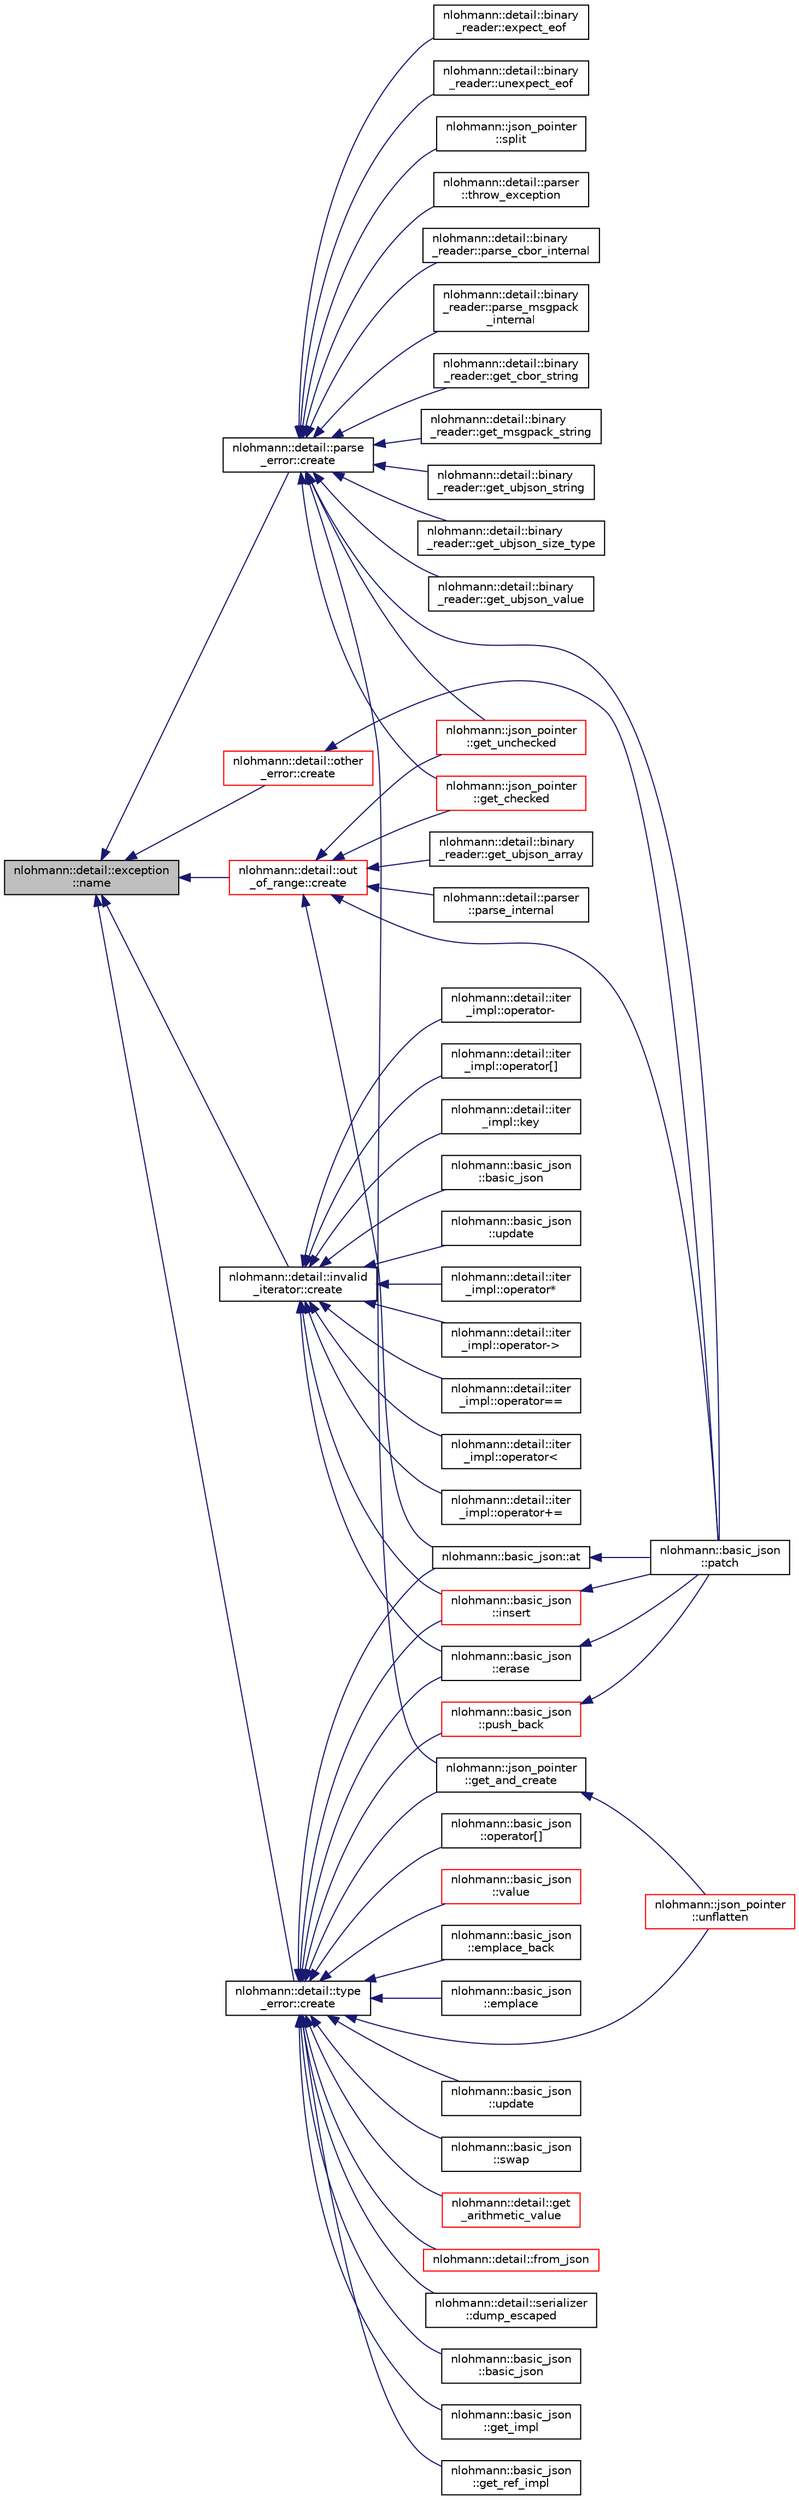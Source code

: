 digraph "nlohmann::detail::exception::name"
{
 // INTERACTIVE_SVG=YES
  edge [fontname="Helvetica",fontsize="10",labelfontname="Helvetica",labelfontsize="10"];
  node [fontname="Helvetica",fontsize="10",shape=record];
  rankdir="LR";
  Node3 [label="nlohmann::detail::exception\l::name",height=0.2,width=0.4,color="black", fillcolor="grey75", style="filled", fontcolor="black"];
  Node3 -> Node4 [dir="back",color="midnightblue",fontsize="10",style="solid",fontname="Helvetica"];
  Node4 [label="nlohmann::detail::parse\l_error::create",height=0.2,width=0.4,color="black", fillcolor="white", style="filled",URL="$classnlohmann_1_1detail_1_1parse__error.html#a9fd60ad6bce80fd99686ad332faefd37",tooltip="create a parse error exception "];
  Node4 -> Node5 [dir="back",color="midnightblue",fontsize="10",style="solid",fontname="Helvetica"];
  Node5 [label="nlohmann::detail::parser\l::throw_exception",height=0.2,width=0.4,color="black", fillcolor="white", style="filled",URL="$classnlohmann_1_1detail_1_1parser.html#a9ff5745f2ba313e795d6568bae6dddb8"];
  Node4 -> Node6 [dir="back",color="midnightblue",fontsize="10",style="solid",fontname="Helvetica"];
  Node6 [label="nlohmann::detail::binary\l_reader::parse_cbor_internal",height=0.2,width=0.4,color="black", fillcolor="white", style="filled",URL="$classnlohmann_1_1detail_1_1binary__reader.html#a0d919ee892fbbeedb27ff95c4e4010e1"];
  Node4 -> Node7 [dir="back",color="midnightblue",fontsize="10",style="solid",fontname="Helvetica"];
  Node7 [label="nlohmann::detail::binary\l_reader::parse_msgpack\l_internal",height=0.2,width=0.4,color="black", fillcolor="white", style="filled",URL="$classnlohmann_1_1detail_1_1binary__reader.html#ac6dc6270ddddd0aac65fe6cab53d7cc2"];
  Node4 -> Node8 [dir="back",color="midnightblue",fontsize="10",style="solid",fontname="Helvetica"];
  Node8 [label="nlohmann::detail::binary\l_reader::get_cbor_string",height=0.2,width=0.4,color="black", fillcolor="white", style="filled",URL="$classnlohmann_1_1detail_1_1binary__reader.html#ac626ec37d1724d9d36d918c6361f8e57",tooltip="reads a CBOR string "];
  Node4 -> Node9 [dir="back",color="midnightblue",fontsize="10",style="solid",fontname="Helvetica"];
  Node9 [label="nlohmann::detail::binary\l_reader::get_msgpack_string",height=0.2,width=0.4,color="black", fillcolor="white", style="filled",URL="$classnlohmann_1_1detail_1_1binary__reader.html#aca08d17b5a8230eb6738628934b3b5a5",tooltip="reads a MessagePack string "];
  Node4 -> Node10 [dir="back",color="midnightblue",fontsize="10",style="solid",fontname="Helvetica"];
  Node10 [label="nlohmann::detail::binary\l_reader::get_ubjson_string",height=0.2,width=0.4,color="black", fillcolor="white", style="filled",URL="$classnlohmann_1_1detail_1_1binary__reader.html#ae4097317b979174cc366b076bb879814",tooltip="reads a UBJSON string "];
  Node4 -> Node11 [dir="back",color="midnightblue",fontsize="10",style="solid",fontname="Helvetica"];
  Node11 [label="nlohmann::detail::binary\l_reader::get_ubjson_size_type",height=0.2,width=0.4,color="black", fillcolor="white", style="filled",URL="$classnlohmann_1_1detail_1_1binary__reader.html#a480aae640bb92a7432c0f758081a2cc7",tooltip="determine the type and size for a container "];
  Node4 -> Node12 [dir="back",color="midnightblue",fontsize="10",style="solid",fontname="Helvetica"];
  Node12 [label="nlohmann::detail::binary\l_reader::get_ubjson_value",height=0.2,width=0.4,color="black", fillcolor="white", style="filled",URL="$classnlohmann_1_1detail_1_1binary__reader.html#ad8507c0dd14bbddc76c7937c0305a15a"];
  Node4 -> Node13 [dir="back",color="midnightblue",fontsize="10",style="solid",fontname="Helvetica"];
  Node13 [label="nlohmann::detail::binary\l_reader::expect_eof",height=0.2,width=0.4,color="black", fillcolor="white", style="filled",URL="$classnlohmann_1_1detail_1_1binary__reader.html#ad0eebfcfd82778a76e1ae72dec49c25f",tooltip="throw if end of input is not reached "];
  Node4 -> Node14 [dir="back",color="midnightblue",fontsize="10",style="solid",fontname="Helvetica"];
  Node14 [label="nlohmann::detail::binary\l_reader::unexpect_eof",height=0.2,width=0.4,color="black", fillcolor="white", style="filled",URL="$classnlohmann_1_1detail_1_1binary__reader.html#a1dfc55484af3a896c376b41cd99f3e15"];
  Node4 -> Node15 [dir="back",color="midnightblue",fontsize="10",style="solid",fontname="Helvetica"];
  Node15 [label="nlohmann::json_pointer\l::get_and_create",height=0.2,width=0.4,color="black", fillcolor="white", style="filled",URL="$classnlohmann_1_1json__pointer.html#a583c726016f440ffe65553935c101ff5",tooltip="create and return a reference to the pointed to value "];
  Node15 -> Node16 [dir="back",color="midnightblue",fontsize="10",style="solid",fontname="Helvetica"];
  Node16 [label="nlohmann::json_pointer\l::unflatten",height=0.2,width=0.4,color="red", fillcolor="white", style="filled",URL="$classnlohmann_1_1json__pointer.html#a920065221e3c81676c3211c100d024a7"];
  Node4 -> Node18 [dir="back",color="midnightblue",fontsize="10",style="solid",fontname="Helvetica"];
  Node18 [label="nlohmann::json_pointer\l::get_unchecked",height=0.2,width=0.4,color="red", fillcolor="white", style="filled",URL="$classnlohmann_1_1json__pointer.html#a577512ee6b7f030e8872b4d29fa5c3e5",tooltip="return a reference to the pointed to value "];
  Node4 -> Node20 [dir="back",color="midnightblue",fontsize="10",style="solid",fontname="Helvetica"];
  Node20 [label="nlohmann::json_pointer\l::get_checked",height=0.2,width=0.4,color="red", fillcolor="white", style="filled",URL="$classnlohmann_1_1json__pointer.html#a366d68a67e40d86676d3bdb52e167294"];
  Node4 -> Node23 [dir="back",color="midnightblue",fontsize="10",style="solid",fontname="Helvetica"];
  Node23 [label="nlohmann::json_pointer\l::split",height=0.2,width=0.4,color="black", fillcolor="white", style="filled",URL="$classnlohmann_1_1json__pointer.html#ae01c32c6a071c2e5198d5dfcce290e50",tooltip="split the string input to reference tokens "];
  Node4 -> Node24 [dir="back",color="midnightblue",fontsize="10",style="solid",fontname="Helvetica"];
  Node24 [label="nlohmann::basic_json\l::patch",height=0.2,width=0.4,color="black", fillcolor="white", style="filled",URL="$classnlohmann_1_1basic__json.html#a81e0c41a4a9dff4df2f6973f7f8b2a83",tooltip="applies a JSON patch "];
  Node3 -> Node25 [dir="back",color="midnightblue",fontsize="10",style="solid",fontname="Helvetica"];
  Node25 [label="nlohmann::detail::invalid\l_iterator::create",height=0.2,width=0.4,color="black", fillcolor="white", style="filled",URL="$classnlohmann_1_1detail_1_1invalid__iterator.html#a4e849260a3caa1b288c7e619130c6c09"];
  Node25 -> Node26 [dir="back",color="midnightblue",fontsize="10",style="solid",fontname="Helvetica"];
  Node26 [label="nlohmann::detail::iter\l_impl::operator*",height=0.2,width=0.4,color="black", fillcolor="white", style="filled",URL="$classnlohmann_1_1detail_1_1iter__impl.html#a5ca57856d9bba54a5fc51cee891de827",tooltip="return a reference to the value pointed to by the iterator "];
  Node25 -> Node27 [dir="back",color="midnightblue",fontsize="10",style="solid",fontname="Helvetica"];
  Node27 [label="nlohmann::detail::iter\l_impl::operator-\>",height=0.2,width=0.4,color="black", fillcolor="white", style="filled",URL="$classnlohmann_1_1detail_1_1iter__impl.html#a6da3d2b34528aff328f3dcb513076dec",tooltip="dereference the iterator "];
  Node25 -> Node28 [dir="back",color="midnightblue",fontsize="10",style="solid",fontname="Helvetica"];
  Node28 [label="nlohmann::detail::iter\l_impl::operator==",height=0.2,width=0.4,color="black", fillcolor="white", style="filled",URL="$classnlohmann_1_1detail_1_1iter__impl.html#a2b592605b63ae7f5401996ffa3b14393",tooltip="comparison: equal "];
  Node25 -> Node29 [dir="back",color="midnightblue",fontsize="10",style="solid",fontname="Helvetica"];
  Node29 [label="nlohmann::detail::iter\l_impl::operator\<",height=0.2,width=0.4,color="black", fillcolor="white", style="filled",URL="$classnlohmann_1_1detail_1_1iter__impl.html#a0d14cd76203e00bdcef6a64a5d055cc7",tooltip="comparison: smaller "];
  Node25 -> Node30 [dir="back",color="midnightblue",fontsize="10",style="solid",fontname="Helvetica"];
  Node30 [label="nlohmann::detail::iter\l_impl::operator+=",height=0.2,width=0.4,color="black", fillcolor="white", style="filled",URL="$classnlohmann_1_1detail_1_1iter__impl.html#a3eef94f9d167046e7f773aeb6b78090c",tooltip="add to iterator "];
  Node25 -> Node31 [dir="back",color="midnightblue",fontsize="10",style="solid",fontname="Helvetica"];
  Node31 [label="nlohmann::detail::iter\l_impl::operator-",height=0.2,width=0.4,color="black", fillcolor="white", style="filled",URL="$classnlohmann_1_1detail_1_1iter__impl.html#a49bf3e708a9c1c88c415011735962d06",tooltip="return difference "];
  Node25 -> Node32 [dir="back",color="midnightblue",fontsize="10",style="solid",fontname="Helvetica"];
  Node32 [label="nlohmann::detail::iter\l_impl::operator[]",height=0.2,width=0.4,color="black", fillcolor="white", style="filled",URL="$classnlohmann_1_1detail_1_1iter__impl.html#ac0b9276f1102ed4b9cd3f5f56287e3ce",tooltip="access to successor "];
  Node25 -> Node33 [dir="back",color="midnightblue",fontsize="10",style="solid",fontname="Helvetica"];
  Node33 [label="nlohmann::detail::iter\l_impl::key",height=0.2,width=0.4,color="black", fillcolor="white", style="filled",URL="$classnlohmann_1_1detail_1_1iter__impl.html#a3a541a223320f6635f2f188ba54f8818",tooltip="return the key of an object iterator "];
  Node25 -> Node34 [dir="back",color="midnightblue",fontsize="10",style="solid",fontname="Helvetica"];
  Node34 [label="nlohmann::basic_json\l::basic_json",height=0.2,width=0.4,color="black", fillcolor="white", style="filled",URL="$classnlohmann_1_1basic__json.html#abe197e9f3184487805cfb5bba6fd5938",tooltip="construct a JSON container given an iterator range "];
  Node25 -> Node35 [dir="back",color="midnightblue",fontsize="10",style="solid",fontname="Helvetica"];
  Node35 [label="nlohmann::basic_json\l::erase",height=0.2,width=0.4,color="black", fillcolor="white", style="filled",URL="$classnlohmann_1_1basic__json.html#a068a16e76be178e83da6a192916923ed",tooltip="remove element given an iterator "];
  Node35 -> Node24 [dir="back",color="midnightblue",fontsize="10",style="solid",fontname="Helvetica"];
  Node25 -> Node36 [dir="back",color="midnightblue",fontsize="10",style="solid",fontname="Helvetica"];
  Node36 [label="nlohmann::basic_json\l::insert",height=0.2,width=0.4,color="red", fillcolor="white", style="filled",URL="$classnlohmann_1_1basic__json.html#a0136728f5db69d4051c77b94307abd6c",tooltip="inserts element "];
  Node36 -> Node24 [dir="back",color="midnightblue",fontsize="10",style="solid",fontname="Helvetica"];
  Node25 -> Node38 [dir="back",color="midnightblue",fontsize="10",style="solid",fontname="Helvetica"];
  Node38 [label="nlohmann::basic_json\l::update",height=0.2,width=0.4,color="black", fillcolor="white", style="filled",URL="$classnlohmann_1_1basic__json.html#a27921dafadb3bbefd180235ec763e3ea",tooltip="updates a JSON object from another object, overwriting existing keys "];
  Node3 -> Node39 [dir="back",color="midnightblue",fontsize="10",style="solid",fontname="Helvetica"];
  Node39 [label="nlohmann::detail::type\l_error::create",height=0.2,width=0.4,color="black", fillcolor="white", style="filled",URL="$classnlohmann_1_1detail_1_1type__error.html#aecc083aea4b698c33d042670ba50c10f"];
  Node39 -> Node40 [dir="back",color="midnightblue",fontsize="10",style="solid",fontname="Helvetica"];
  Node40 [label="nlohmann::detail::get\l_arithmetic_value",height=0.2,width=0.4,color="red", fillcolor="white", style="filled",URL="$namespacenlohmann_1_1detail.html#a85955b9c6dd31846e4b8e891f78614b6"];
  Node39 -> Node42 [dir="back",color="midnightblue",fontsize="10",style="solid",fontname="Helvetica"];
  Node42 [label="nlohmann::detail::from_json",height=0.2,width=0.4,color="red", fillcolor="white", style="filled",URL="$namespacenlohmann_1_1detail.html#a58117f225f43d03e3a0a4a6f3d77c9d9"];
  Node39 -> Node44 [dir="back",color="midnightblue",fontsize="10",style="solid",fontname="Helvetica"];
  Node44 [label="nlohmann::detail::serializer\l::dump_escaped",height=0.2,width=0.4,color="black", fillcolor="white", style="filled",URL="$classnlohmann_1_1detail_1_1serializer.html#ac1f8d1165b44149bd8be397dce68ea05",tooltip="dump escaped string "];
  Node39 -> Node15 [dir="back",color="midnightblue",fontsize="10",style="solid",fontname="Helvetica"];
  Node39 -> Node16 [dir="back",color="midnightblue",fontsize="10",style="solid",fontname="Helvetica"];
  Node39 -> Node45 [dir="back",color="midnightblue",fontsize="10",style="solid",fontname="Helvetica"];
  Node45 [label="nlohmann::basic_json\l::basic_json",height=0.2,width=0.4,color="black", fillcolor="white", style="filled",URL="$classnlohmann_1_1basic__json.html#ab5dfd9a2b2663b219641cb7fe59b6da2",tooltip="create a container (array or object) from an initializer list "];
  Node39 -> Node46 [dir="back",color="midnightblue",fontsize="10",style="solid",fontname="Helvetica"];
  Node46 [label="nlohmann::basic_json\l::get_impl",height=0.2,width=0.4,color="black", fillcolor="white", style="filled",URL="$classnlohmann_1_1basic__json.html#ac686d87a2261f85f1df97035b14a6e3a",tooltip="get a boolean (explicit) "];
  Node39 -> Node47 [dir="back",color="midnightblue",fontsize="10",style="solid",fontname="Helvetica"];
  Node47 [label="nlohmann::basic_json\l::get_ref_impl",height=0.2,width=0.4,color="black", fillcolor="white", style="filled",URL="$classnlohmann_1_1basic__json.html#a040a5feb1eb48da9134924217b25bcf6",tooltip="helper function to implement get_ref() "];
  Node39 -> Node48 [dir="back",color="midnightblue",fontsize="10",style="solid",fontname="Helvetica"];
  Node48 [label="nlohmann::basic_json::at",height=0.2,width=0.4,color="black", fillcolor="white", style="filled",URL="$classnlohmann_1_1basic__json.html#a73ae333487310e3302135189ce8ff5d8",tooltip="access specified array element with bounds checking "];
  Node48 -> Node24 [dir="back",color="midnightblue",fontsize="10",style="solid",fontname="Helvetica"];
  Node39 -> Node49 [dir="back",color="midnightblue",fontsize="10",style="solid",fontname="Helvetica"];
  Node49 [label="nlohmann::basic_json\l::operator[]",height=0.2,width=0.4,color="black", fillcolor="white", style="filled",URL="$classnlohmann_1_1basic__json.html#ac871e3b03fb2eeca9a8de4db2bea760f",tooltip="access specified array element "];
  Node39 -> Node50 [dir="back",color="midnightblue",fontsize="10",style="solid",fontname="Helvetica"];
  Node50 [label="nlohmann::basic_json\l::value",height=0.2,width=0.4,color="red", fillcolor="white", style="filled",URL="$classnlohmann_1_1basic__json.html#adcf8ca5079f5db993820bf50036bf45d",tooltip="access specified object element with default value "];
  Node39 -> Node35 [dir="back",color="midnightblue",fontsize="10",style="solid",fontname="Helvetica"];
  Node39 -> Node57 [dir="back",color="midnightblue",fontsize="10",style="solid",fontname="Helvetica"];
  Node57 [label="nlohmann::basic_json\l::push_back",height=0.2,width=0.4,color="red", fillcolor="white", style="filled",URL="$classnlohmann_1_1basic__json.html#ac8e523ddc8c2dd7e5d2daf0d49a9c0d7",tooltip="add an object to an array "];
  Node57 -> Node24 [dir="back",color="midnightblue",fontsize="10",style="solid",fontname="Helvetica"];
  Node39 -> Node58 [dir="back",color="midnightblue",fontsize="10",style="solid",fontname="Helvetica"];
  Node58 [label="nlohmann::basic_json\l::emplace_back",height=0.2,width=0.4,color="black", fillcolor="white", style="filled",URL="$classnlohmann_1_1basic__json.html#aacf5eed15a8b66fb1e88910707a5e229",tooltip="add an object to an array "];
  Node39 -> Node59 [dir="back",color="midnightblue",fontsize="10",style="solid",fontname="Helvetica"];
  Node59 [label="nlohmann::basic_json\l::emplace",height=0.2,width=0.4,color="black", fillcolor="white", style="filled",URL="$classnlohmann_1_1basic__json.html#a5338e282d1d02bed389d852dd670d98d",tooltip="add an object to an object if key does not exist "];
  Node39 -> Node36 [dir="back",color="midnightblue",fontsize="10",style="solid",fontname="Helvetica"];
  Node39 -> Node60 [dir="back",color="midnightblue",fontsize="10",style="solid",fontname="Helvetica"];
  Node60 [label="nlohmann::basic_json\l::update",height=0.2,width=0.4,color="black", fillcolor="white", style="filled",URL="$classnlohmann_1_1basic__json.html#a1cfa9ae5e7c2434cab4cfe69bffffe11",tooltip="updates a JSON object from another object, overwriting existing keys "];
  Node39 -> Node61 [dir="back",color="midnightblue",fontsize="10",style="solid",fontname="Helvetica"];
  Node61 [label="nlohmann::basic_json\l::swap",height=0.2,width=0.4,color="black", fillcolor="white", style="filled",URL="$classnlohmann_1_1basic__json.html#a65b0a24e1361a030ad0a661de22f6c8e",tooltip="exchanges the values "];
  Node3 -> Node62 [dir="back",color="midnightblue",fontsize="10",style="solid",fontname="Helvetica"];
  Node62 [label="nlohmann::detail::out\l_of_range::create",height=0.2,width=0.4,color="red", fillcolor="white", style="filled",URL="$classnlohmann_1_1detail_1_1out__of__range.html#a3f6d82a6f967c4728a1ec735a7867073"];
  Node62 -> Node63 [dir="back",color="midnightblue",fontsize="10",style="solid",fontname="Helvetica"];
  Node63 [label="nlohmann::detail::parser\l::parse_internal",height=0.2,width=0.4,color="black", fillcolor="white", style="filled",URL="$classnlohmann_1_1detail_1_1parser.html#ace714b4bfb791f97050e0b380d2b50c3",tooltip="the actual parser "];
  Node62 -> Node64 [dir="back",color="midnightblue",fontsize="10",style="solid",fontname="Helvetica"];
  Node64 [label="nlohmann::detail::binary\l_reader::get_ubjson_array",height=0.2,width=0.4,color="black", fillcolor="white", style="filled",URL="$classnlohmann_1_1detail_1_1binary__reader.html#ab808b713f938c625c22c20f2ac7ff3cf"];
  Node62 -> Node18 [dir="back",color="midnightblue",fontsize="10",style="solid",fontname="Helvetica"];
  Node62 -> Node20 [dir="back",color="midnightblue",fontsize="10",style="solid",fontname="Helvetica"];
  Node62 -> Node48 [dir="back",color="midnightblue",fontsize="10",style="solid",fontname="Helvetica"];
  Node62 -> Node24 [dir="back",color="midnightblue",fontsize="10",style="solid",fontname="Helvetica"];
  Node3 -> Node71 [dir="back",color="midnightblue",fontsize="10",style="solid",fontname="Helvetica"];
  Node71 [label="nlohmann::detail::other\l_error::create",height=0.2,width=0.4,color="red", fillcolor="white", style="filled",URL="$classnlohmann_1_1detail_1_1other__error.html#a87e8ab894e8c85c0d97a0919782d3683"];
  Node71 -> Node24 [dir="back",color="midnightblue",fontsize="10",style="solid",fontname="Helvetica"];
}
